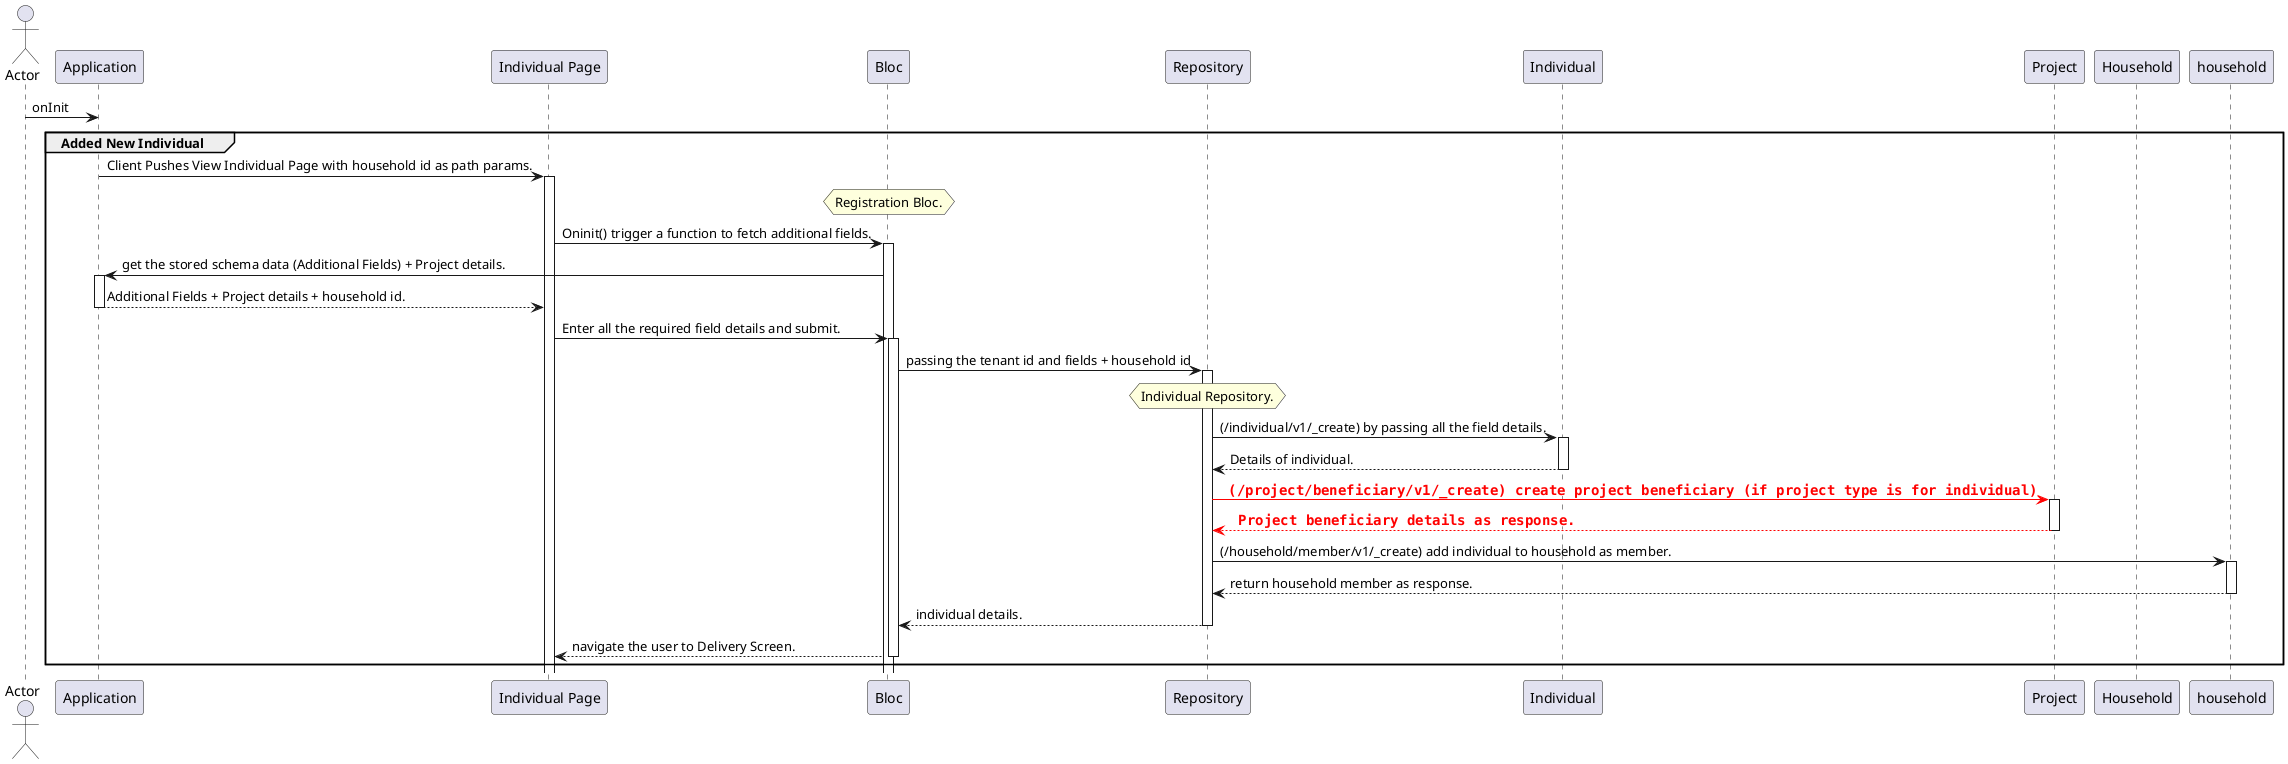 @startuml Individual Create
!function $my_code($fgcolor, $bgcolor)
!return "<color:"+$fgcolor+"><back:"+$bgcolor+"><size:14><b><font:monospaced>"
!endfunction
actor Actor
participant Application as client
participant "Individual Page" as individual
participant Bloc
participant Repository as repository
participant Individual as individual_service
participant Project as project_service
participant Household as household_service

Actor -> client: onInit
group  Added New Individual
    autoactivate on

    client -> individual: Client Pushes View Individual Page with household id as path params.
    hnote over Bloc : Registration Bloc.
    individual -> Bloc: Oninit() trigger a function to fetch additional fields.
    Bloc -> client :  get the stored schema data (Additional Fields) + Project details.
    client --> individual: Additional Fields + Project details + household id.
    individual -> Bloc: Enter all the required field details and submit.
    Bloc -> repository : passing the tenant id and fields + household id
    hnote over repository : Individual Repository.
    repository -> individual_service : (/individual/v1/_create) by passing all the field details.
    individual_service -->repository : Details of individual.
    repository -[#red]>  project_service :  $my_code(red,white) (/project/beneficiary/v1/_create) create project beneficiary (if project type is for individual)
project_service -[#red]-> repository :$my_code(red,white) Project beneficiary details as response.
    repository -> household : (/household/member/v1/_create) add individual to household as member.
    household -->repository :return household member as response.
repository --> Bloc : individual details.
Bloc --> individual : navigate the user to Delivery Screen.

    autoactivate off
end
@enduml